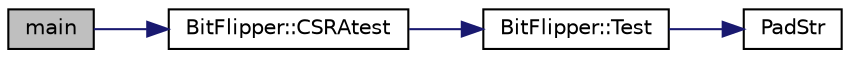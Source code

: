 digraph "main"
{
  edge [fontname="Helvetica",fontsize="10",labelfontname="Helvetica",labelfontsize="10"];
  node [fontname="Helvetica",fontsize="10",shape=record];
  rankdir="LR";
  Node1 [label="main",height=0.2,width=0.4,color="black", fillcolor="grey75", style="filled", fontcolor="black"];
  Node1 -> Node2 [color="midnightblue",fontsize="10",style="solid",fontname="Helvetica"];
  Node2 [label="BitFlipper::CSRAtest",height=0.2,width=0.4,color="black", fillcolor="white", style="filled",URL="$d0/d6f/class_bit_flipper.html#a036f25ab2ef0346d048f2aa7d073be95"];
  Node2 -> Node3 [color="midnightblue",fontsize="10",style="solid",fontname="Helvetica"];
  Node3 [label="BitFlipper::Test",height=0.2,width=0.4,color="black", fillcolor="white", style="filled",URL="$d0/d6f/class_bit_flipper.html#a7833eed66c8fb1f193f014d4f97429fd"];
  Node3 -> Node4 [color="midnightblue",fontsize="10",style="solid",fontname="Helvetica"];
  Node4 [label="PadStr",height=0.2,width=0.4,color="black", fillcolor="white", style="filled",URL="$d7/d39/_pixie_support_8cpp.html#ae9c8f8f7638689cd2360aac39509bcf7"];
}
